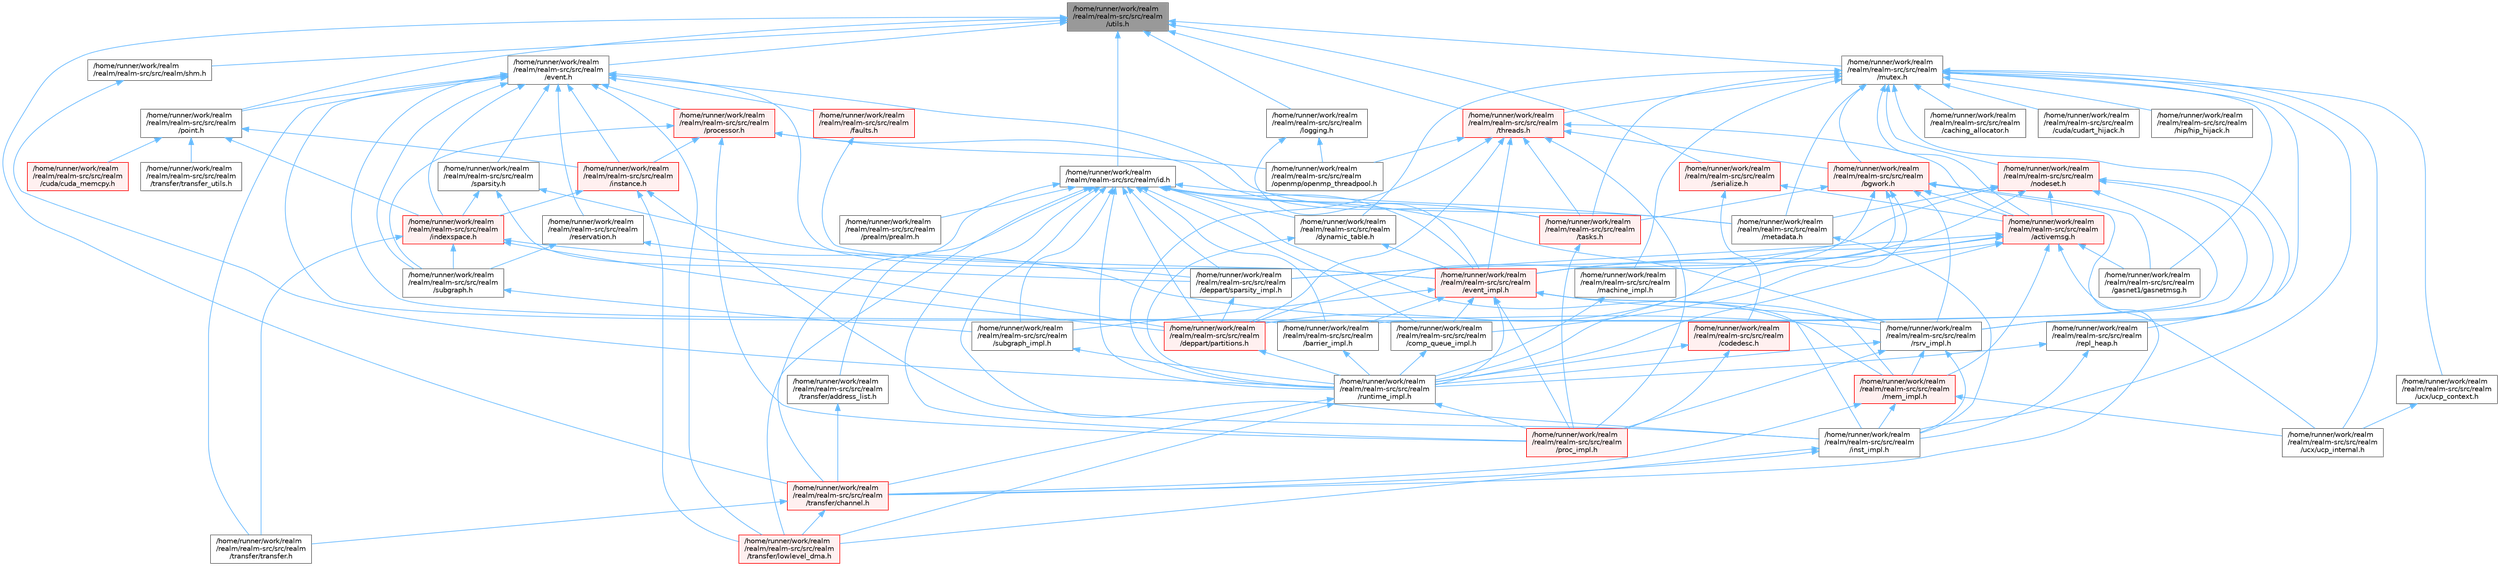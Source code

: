digraph "/home/runner/work/realm/realm/realm-src/src/realm/utils.h"
{
 // LATEX_PDF_SIZE
  bgcolor="transparent";
  edge [fontname=Helvetica,fontsize=10,labelfontname=Helvetica,labelfontsize=10];
  node [fontname=Helvetica,fontsize=10,shape=box,height=0.2,width=0.4];
  Node1 [id="Node000001",label="/home/runner/work/realm\l/realm/realm-src/src/realm\l/utils.h",height=0.2,width=0.4,color="gray40", fillcolor="grey60", style="filled", fontcolor="black",tooltip=" "];
  Node1 -> Node2 [id="edge1_Node000001_Node000002",dir="back",color="steelblue1",style="solid",tooltip=" "];
  Node2 [id="Node000002",label="/home/runner/work/realm\l/realm/realm-src/src/realm\l/event.h",height=0.2,width=0.4,color="grey40", fillcolor="white", style="filled",URL="$event_8h.html",tooltip=" "];
  Node2 -> Node3 [id="edge2_Node000002_Node000003",dir="back",color="steelblue1",style="solid",tooltip=" "];
  Node3 [id="Node000003",label="/home/runner/work/realm\l/realm/realm-src/src/realm\l/barrier_impl.h",height=0.2,width=0.4,color="grey40", fillcolor="white", style="filled",URL="$barrier__impl_8h.html",tooltip=" "];
  Node3 -> Node4 [id="edge3_Node000003_Node000004",dir="back",color="steelblue1",style="solid",tooltip=" "];
  Node4 [id="Node000004",label="/home/runner/work/realm\l/realm/realm-src/src/realm\l/runtime_impl.h",height=0.2,width=0.4,color="grey40", fillcolor="white", style="filled",URL="$runtime__impl_8h.html",tooltip=" "];
  Node4 -> Node5 [id="edge4_Node000004_Node000005",dir="back",color="steelblue1",style="solid",tooltip=" "];
  Node5 [id="Node000005",label="/home/runner/work/realm\l/realm/realm-src/src/realm\l/proc_impl.h",height=0.2,width=0.4,color="red", fillcolor="#FFF0F0", style="filled",URL="$proc__impl_8h.html",tooltip=" "];
  Node4 -> Node11 [id="edge5_Node000004_Node000011",dir="back",color="steelblue1",style="solid",tooltip=" "];
  Node11 [id="Node000011",label="/home/runner/work/realm\l/realm/realm-src/src/realm\l/transfer/channel.h",height=0.2,width=0.4,color="red", fillcolor="#FFF0F0", style="filled",URL="$channel_8h.html",tooltip=" "];
  Node11 -> Node15 [id="edge6_Node000011_Node000015",dir="back",color="steelblue1",style="solid",tooltip=" "];
  Node15 [id="Node000015",label="/home/runner/work/realm\l/realm/realm-src/src/realm\l/transfer/lowlevel_dma.h",height=0.2,width=0.4,color="red", fillcolor="#FFF0F0", style="filled",URL="$lowlevel__dma_8h.html",tooltip=" "];
  Node11 -> Node17 [id="edge7_Node000011_Node000017",dir="back",color="steelblue1",style="solid",tooltip=" "];
  Node17 [id="Node000017",label="/home/runner/work/realm\l/realm/realm-src/src/realm\l/transfer/transfer.h",height=0.2,width=0.4,color="grey40", fillcolor="white", style="filled",URL="$transfer_8h.html",tooltip=" "];
  Node4 -> Node15 [id="edge8_Node000004_Node000015",dir="back",color="steelblue1",style="solid",tooltip=" "];
  Node2 -> Node18 [id="edge9_Node000002_Node000018",dir="back",color="steelblue1",style="solid",tooltip=" "];
  Node18 [id="Node000018",label="/home/runner/work/realm\l/realm/realm-src/src/realm\l/comp_queue_impl.h",height=0.2,width=0.4,color="grey40", fillcolor="white", style="filled",URL="$comp__queue__impl_8h.html",tooltip=" "];
  Node18 -> Node4 [id="edge10_Node000018_Node000004",dir="back",color="steelblue1",style="solid",tooltip=" "];
  Node2 -> Node19 [id="edge11_Node000002_Node000019",dir="back",color="steelblue1",style="solid",tooltip=" "];
  Node19 [id="Node000019",label="/home/runner/work/realm\l/realm/realm-src/src/realm\l/event_impl.h",height=0.2,width=0.4,color="red", fillcolor="#FFF0F0", style="filled",URL="$event__impl_8h.html",tooltip=" "];
  Node19 -> Node3 [id="edge12_Node000019_Node000003",dir="back",color="steelblue1",style="solid",tooltip=" "];
  Node19 -> Node18 [id="edge13_Node000019_Node000018",dir="back",color="steelblue1",style="solid",tooltip=" "];
  Node19 -> Node20 [id="edge14_Node000019_Node000020",dir="back",color="steelblue1",style="solid",tooltip=" "];
  Node20 [id="Node000020",label="/home/runner/work/realm\l/realm/realm-src/src/realm\l/inst_impl.h",height=0.2,width=0.4,color="grey40", fillcolor="white", style="filled",URL="$inst__impl_8h.html",tooltip=" "];
  Node20 -> Node11 [id="edge15_Node000020_Node000011",dir="back",color="steelblue1",style="solid",tooltip=" "];
  Node20 -> Node15 [id="edge16_Node000020_Node000015",dir="back",color="steelblue1",style="solid",tooltip=" "];
  Node19 -> Node21 [id="edge17_Node000019_Node000021",dir="back",color="steelblue1",style="solid",tooltip=" "];
  Node21 [id="Node000021",label="/home/runner/work/realm\l/realm/realm-src/src/realm\l/mem_impl.h",height=0.2,width=0.4,color="red", fillcolor="#FFF0F0", style="filled",URL="$mem__impl_8h.html",tooltip=" "];
  Node21 -> Node20 [id="edge18_Node000021_Node000020",dir="back",color="steelblue1",style="solid",tooltip=" "];
  Node21 -> Node11 [id="edge19_Node000021_Node000011",dir="back",color="steelblue1",style="solid",tooltip=" "];
  Node21 -> Node23 [id="edge20_Node000021_Node000023",dir="back",color="steelblue1",style="solid",tooltip=" "];
  Node23 [id="Node000023",label="/home/runner/work/realm\l/realm/realm-src/src/realm\l/ucx/ucp_internal.h",height=0.2,width=0.4,color="grey40", fillcolor="white", style="filled",URL="$ucp__internal_8h.html",tooltip=" "];
  Node19 -> Node5 [id="edge21_Node000019_Node000005",dir="back",color="steelblue1",style="solid",tooltip=" "];
  Node19 -> Node31 [id="edge22_Node000019_Node000031",dir="back",color="steelblue1",style="solid",tooltip=" "];
  Node31 [id="Node000031",label="/home/runner/work/realm\l/realm/realm-src/src/realm\l/rsrv_impl.h",height=0.2,width=0.4,color="grey40", fillcolor="white", style="filled",URL="$rsrv__impl_8h.html",tooltip=" "];
  Node31 -> Node20 [id="edge23_Node000031_Node000020",dir="back",color="steelblue1",style="solid",tooltip=" "];
  Node31 -> Node21 [id="edge24_Node000031_Node000021",dir="back",color="steelblue1",style="solid",tooltip=" "];
  Node31 -> Node5 [id="edge25_Node000031_Node000005",dir="back",color="steelblue1",style="solid",tooltip=" "];
  Node31 -> Node4 [id="edge26_Node000031_Node000004",dir="back",color="steelblue1",style="solid",tooltip=" "];
  Node19 -> Node4 [id="edge27_Node000019_Node000004",dir="back",color="steelblue1",style="solid",tooltip=" "];
  Node19 -> Node32 [id="edge28_Node000019_Node000032",dir="back",color="steelblue1",style="solid",tooltip=" "];
  Node32 [id="Node000032",label="/home/runner/work/realm\l/realm/realm-src/src/realm\l/subgraph_impl.h",height=0.2,width=0.4,color="grey40", fillcolor="white", style="filled",URL="$subgraph__impl_8h.html",tooltip=" "];
  Node32 -> Node4 [id="edge29_Node000032_Node000004",dir="back",color="steelblue1",style="solid",tooltip=" "];
  Node2 -> Node33 [id="edge30_Node000002_Node000033",dir="back",color="steelblue1",style="solid",tooltip=" "];
  Node33 [id="Node000033",label="/home/runner/work/realm\l/realm/realm-src/src/realm\l/faults.h",height=0.2,width=0.4,color="red", fillcolor="#FFF0F0", style="filled",URL="$faults_8h.html",tooltip=" "];
  Node33 -> Node19 [id="edge31_Node000033_Node000019",dir="back",color="steelblue1",style="solid",tooltip=" "];
  Node2 -> Node39 [id="edge32_Node000002_Node000039",dir="back",color="steelblue1",style="solid",tooltip=" "];
  Node39 [id="Node000039",label="/home/runner/work/realm\l/realm/realm-src/src/realm\l/indexspace.h",height=0.2,width=0.4,color="red", fillcolor="#FFF0F0", style="filled",URL="$indexspace_8h.html",tooltip=" "];
  Node39 -> Node25 [id="edge33_Node000039_Node000025",dir="back",color="steelblue1",style="solid",tooltip=" "];
  Node25 [id="Node000025",label="/home/runner/work/realm\l/realm/realm-src/src/realm\l/deppart/partitions.h",height=0.2,width=0.4,color="red", fillcolor="#FFF0F0", style="filled",URL="$partitions_8h.html",tooltip=" "];
  Node25 -> Node4 [id="edge34_Node000025_Node000004",dir="back",color="steelblue1",style="solid",tooltip=" "];
  Node39 -> Node42 [id="edge35_Node000039_Node000042",dir="back",color="steelblue1",style="solid",tooltip=" "];
  Node42 [id="Node000042",label="/home/runner/work/realm\l/realm/realm-src/src/realm\l/deppart/sparsity_impl.h",height=0.2,width=0.4,color="grey40", fillcolor="white", style="filled",URL="$sparsity__impl_8h.html",tooltip=" "];
  Node42 -> Node25 [id="edge36_Node000042_Node000025",dir="back",color="steelblue1",style="solid",tooltip=" "];
  Node39 -> Node35 [id="edge37_Node000039_Node000035",dir="back",color="steelblue1",style="solid",tooltip=" "];
  Node35 [id="Node000035",label="/home/runner/work/realm\l/realm/realm-src/src/realm\l/subgraph.h",height=0.2,width=0.4,color="grey40", fillcolor="white", style="filled",URL="$subgraph_8h.html",tooltip=" "];
  Node35 -> Node32 [id="edge38_Node000035_Node000032",dir="back",color="steelblue1",style="solid",tooltip=" "];
  Node39 -> Node17 [id="edge39_Node000039_Node000017",dir="back",color="steelblue1",style="solid",tooltip=" "];
  Node2 -> Node48 [id="edge40_Node000002_Node000048",dir="back",color="steelblue1",style="solid",tooltip=" "];
  Node48 [id="Node000048",label="/home/runner/work/realm\l/realm/realm-src/src/realm\l/instance.h",height=0.2,width=0.4,color="red", fillcolor="#FFF0F0", style="filled",URL="$instance_8h.html",tooltip=" "];
  Node48 -> Node39 [id="edge41_Node000048_Node000039",dir="back",color="steelblue1",style="solid",tooltip=" "];
  Node48 -> Node20 [id="edge42_Node000048_Node000020",dir="back",color="steelblue1",style="solid",tooltip=" "];
  Node48 -> Node15 [id="edge43_Node000048_Node000015",dir="back",color="steelblue1",style="solid",tooltip=" "];
  Node2 -> Node49 [id="edge44_Node000002_Node000049",dir="back",color="steelblue1",style="solid",tooltip=" "];
  Node49 [id="Node000049",label="/home/runner/work/realm\l/realm/realm-src/src/realm\l/metadata.h",height=0.2,width=0.4,color="grey40", fillcolor="white", style="filled",URL="$metadata_8h.html",tooltip=" "];
  Node49 -> Node20 [id="edge45_Node000049_Node000020",dir="back",color="steelblue1",style="solid",tooltip=" "];
  Node2 -> Node50 [id="edge46_Node000002_Node000050",dir="back",color="steelblue1",style="solid",tooltip=" "];
  Node50 [id="Node000050",label="/home/runner/work/realm\l/realm/realm-src/src/realm\l/point.h",height=0.2,width=0.4,color="grey40", fillcolor="white", style="filled",URL="$point_8h.html",tooltip=" "];
  Node50 -> Node51 [id="edge47_Node000050_Node000051",dir="back",color="steelblue1",style="solid",tooltip=" "];
  Node51 [id="Node000051",label="/home/runner/work/realm\l/realm/realm-src/src/realm\l/cuda/cuda_memcpy.h",height=0.2,width=0.4,color="red", fillcolor="#FFF0F0", style="filled",URL="$cuda__memcpy_8h.html",tooltip=" "];
  Node50 -> Node39 [id="edge48_Node000050_Node000039",dir="back",color="steelblue1",style="solid",tooltip=" "];
  Node50 -> Node48 [id="edge49_Node000050_Node000048",dir="back",color="steelblue1",style="solid",tooltip=" "];
  Node50 -> Node52 [id="edge50_Node000050_Node000052",dir="back",color="steelblue1",style="solid",tooltip=" "];
  Node52 [id="Node000052",label="/home/runner/work/realm\l/realm/realm-src/src/realm\l/transfer/transfer_utils.h",height=0.2,width=0.4,color="grey40", fillcolor="white", style="filled",URL="$transfer__utils_8h.html",tooltip=" "];
  Node2 -> Node53 [id="edge51_Node000002_Node000053",dir="back",color="steelblue1",style="solid",tooltip=" "];
  Node53 [id="Node000053",label="/home/runner/work/realm\l/realm/realm-src/src/realm\l/processor.h",height=0.2,width=0.4,color="red", fillcolor="#FFF0F0", style="filled",URL="$processor_8h.html",tooltip=" "];
  Node53 -> Node48 [id="edge52_Node000053_Node000048",dir="back",color="steelblue1",style="solid",tooltip=" "];
  Node53 -> Node58 [id="edge53_Node000053_Node000058",dir="back",color="steelblue1",style="solid",tooltip=" "];
  Node58 [id="Node000058",label="/home/runner/work/realm\l/realm/realm-src/src/realm\l/openmp/openmp_threadpool.h",height=0.2,width=0.4,color="grey40", fillcolor="white", style="filled",URL="$openmp__threadpool_8h.html",tooltip=" "];
  Node53 -> Node5 [id="edge54_Node000053_Node000005",dir="back",color="steelblue1",style="solid",tooltip=" "];
  Node53 -> Node35 [id="edge55_Node000053_Node000035",dir="back",color="steelblue1",style="solid",tooltip=" "];
  Node53 -> Node30 [id="edge56_Node000053_Node000030",dir="back",color="steelblue1",style="solid",tooltip=" "];
  Node30 [id="Node000030",label="/home/runner/work/realm\l/realm/realm-src/src/realm\l/tasks.h",height=0.2,width=0.4,color="red", fillcolor="#FFF0F0", style="filled",URL="$tasks_8h.html",tooltip=" "];
  Node30 -> Node5 [id="edge57_Node000030_Node000005",dir="back",color="steelblue1",style="solid",tooltip=" "];
  Node2 -> Node60 [id="edge58_Node000002_Node000060",dir="back",color="steelblue1",style="solid",tooltip=" "];
  Node60 [id="Node000060",label="/home/runner/work/realm\l/realm/realm-src/src/realm\l/reservation.h",height=0.2,width=0.4,color="grey40", fillcolor="white", style="filled",URL="$reservation_8h.html",tooltip=" "];
  Node60 -> Node31 [id="edge59_Node000060_Node000031",dir="back",color="steelblue1",style="solid",tooltip=" "];
  Node60 -> Node35 [id="edge60_Node000060_Node000035",dir="back",color="steelblue1",style="solid",tooltip=" "];
  Node2 -> Node61 [id="edge61_Node000002_Node000061",dir="back",color="steelblue1",style="solid",tooltip=" "];
  Node61 [id="Node000061",label="/home/runner/work/realm\l/realm/realm-src/src/realm\l/sparsity.h",height=0.2,width=0.4,color="grey40", fillcolor="white", style="filled",URL="$sparsity_8h.html",tooltip=" "];
  Node61 -> Node25 [id="edge62_Node000061_Node000025",dir="back",color="steelblue1",style="solid",tooltip=" "];
  Node61 -> Node42 [id="edge63_Node000061_Node000042",dir="back",color="steelblue1",style="solid",tooltip=" "];
  Node61 -> Node39 [id="edge64_Node000061_Node000039",dir="back",color="steelblue1",style="solid",tooltip=" "];
  Node2 -> Node35 [id="edge65_Node000002_Node000035",dir="back",color="steelblue1",style="solid",tooltip=" "];
  Node2 -> Node15 [id="edge66_Node000002_Node000015",dir="back",color="steelblue1",style="solid",tooltip=" "];
  Node2 -> Node17 [id="edge67_Node000002_Node000017",dir="back",color="steelblue1",style="solid",tooltip=" "];
  Node1 -> Node62 [id="edge68_Node000001_Node000062",dir="back",color="steelblue1",style="solid",tooltip=" "];
  Node62 [id="Node000062",label="/home/runner/work/realm\l/realm/realm-src/src/realm/id.h",height=0.2,width=0.4,color="grey40", fillcolor="white", style="filled",URL="$id_8h.html",tooltip=" "];
  Node62 -> Node3 [id="edge69_Node000062_Node000003",dir="back",color="steelblue1",style="solid",tooltip=" "];
  Node62 -> Node18 [id="edge70_Node000062_Node000018",dir="back",color="steelblue1",style="solid",tooltip=" "];
  Node62 -> Node25 [id="edge71_Node000062_Node000025",dir="back",color="steelblue1",style="solid",tooltip=" "];
  Node62 -> Node42 [id="edge72_Node000062_Node000042",dir="back",color="steelblue1",style="solid",tooltip=" "];
  Node62 -> Node63 [id="edge73_Node000062_Node000063",dir="back",color="steelblue1",style="solid",tooltip=" "];
  Node63 [id="Node000063",label="/home/runner/work/realm\l/realm/realm-src/src/realm\l/dynamic_table.h",height=0.2,width=0.4,color="grey40", fillcolor="white", style="filled",URL="$dynamic__table_8h.html",tooltip=" "];
  Node63 -> Node19 [id="edge74_Node000063_Node000019",dir="back",color="steelblue1",style="solid",tooltip=" "];
  Node63 -> Node4 [id="edge75_Node000063_Node000004",dir="back",color="steelblue1",style="solid",tooltip=" "];
  Node62 -> Node19 [id="edge76_Node000062_Node000019",dir="back",color="steelblue1",style="solid",tooltip=" "];
  Node62 -> Node20 [id="edge77_Node000062_Node000020",dir="back",color="steelblue1",style="solid",tooltip=" "];
  Node62 -> Node21 [id="edge78_Node000062_Node000021",dir="back",color="steelblue1",style="solid",tooltip=" "];
  Node62 -> Node49 [id="edge79_Node000062_Node000049",dir="back",color="steelblue1",style="solid",tooltip=" "];
  Node62 -> Node64 [id="edge80_Node000062_Node000064",dir="back",color="steelblue1",style="solid",tooltip=" "];
  Node64 [id="Node000064",label="/home/runner/work/realm\l/realm/realm-src/src/realm\l/prealm/prealm.h",height=0.2,width=0.4,color="grey40", fillcolor="white", style="filled",URL="$prealm_8h.html",tooltip=" "];
  Node62 -> Node5 [id="edge81_Node000062_Node000005",dir="back",color="steelblue1",style="solid",tooltip=" "];
  Node62 -> Node31 [id="edge82_Node000062_Node000031",dir="back",color="steelblue1",style="solid",tooltip=" "];
  Node62 -> Node4 [id="edge83_Node000062_Node000004",dir="back",color="steelblue1",style="solid",tooltip=" "];
  Node62 -> Node32 [id="edge84_Node000062_Node000032",dir="back",color="steelblue1",style="solid",tooltip=" "];
  Node62 -> Node30 [id="edge85_Node000062_Node000030",dir="back",color="steelblue1",style="solid",tooltip=" "];
  Node62 -> Node65 [id="edge86_Node000062_Node000065",dir="back",color="steelblue1",style="solid",tooltip=" "];
  Node65 [id="Node000065",label="/home/runner/work/realm\l/realm/realm-src/src/realm\l/transfer/address_list.h",height=0.2,width=0.4,color="grey40", fillcolor="white", style="filled",URL="$address__list_8h.html",tooltip=" "];
  Node65 -> Node11 [id="edge87_Node000065_Node000011",dir="back",color="steelblue1",style="solid",tooltip=" "];
  Node62 -> Node11 [id="edge88_Node000062_Node000011",dir="back",color="steelblue1",style="solid",tooltip=" "];
  Node62 -> Node15 [id="edge89_Node000062_Node000015",dir="back",color="steelblue1",style="solid",tooltip=" "];
  Node1 -> Node66 [id="edge90_Node000001_Node000066",dir="back",color="steelblue1",style="solid",tooltip=" "];
  Node66 [id="Node000066",label="/home/runner/work/realm\l/realm/realm-src/src/realm\l/logging.h",height=0.2,width=0.4,color="grey40", fillcolor="white", style="filled",URL="$logging_8h.html",tooltip=" "];
  Node66 -> Node19 [id="edge91_Node000066_Node000019",dir="back",color="steelblue1",style="solid",tooltip=" "];
  Node66 -> Node58 [id="edge92_Node000066_Node000058",dir="back",color="steelblue1",style="solid",tooltip=" "];
  Node1 -> Node67 [id="edge93_Node000001_Node000067",dir="back",color="steelblue1",style="solid",tooltip=" "];
  Node67 [id="Node000067",label="/home/runner/work/realm\l/realm/realm-src/src/realm\l/mutex.h",height=0.2,width=0.4,color="grey40", fillcolor="white", style="filled",URL="$mutex_8h.html",tooltip=" "];
  Node67 -> Node68 [id="edge94_Node000067_Node000068",dir="back",color="steelblue1",style="solid",tooltip=" "];
  Node68 [id="Node000068",label="/home/runner/work/realm\l/realm/realm-src/src/realm\l/activemsg.h",height=0.2,width=0.4,color="red", fillcolor="#FFF0F0", style="filled",URL="$activemsg_8h.html",tooltip=" "];
  Node68 -> Node18 [id="edge95_Node000068_Node000018",dir="back",color="steelblue1",style="solid",tooltip=" "];
  Node68 -> Node25 [id="edge96_Node000068_Node000025",dir="back",color="steelblue1",style="solid",tooltip=" "];
  Node68 -> Node42 [id="edge97_Node000068_Node000042",dir="back",color="steelblue1",style="solid",tooltip=" "];
  Node68 -> Node19 [id="edge98_Node000068_Node000019",dir="back",color="steelblue1",style="solid",tooltip=" "];
  Node68 -> Node69 [id="edge99_Node000068_Node000069",dir="back",color="steelblue1",style="solid",tooltip=" "];
  Node69 [id="Node000069",label="/home/runner/work/realm\l/realm/realm-src/src/realm\l/gasnet1/gasnetmsg.h",height=0.2,width=0.4,color="grey40", fillcolor="white", style="filled",URL="$gasnetmsg_8h.html",tooltip=" "];
  Node68 -> Node21 [id="edge100_Node000068_Node000021",dir="back",color="steelblue1",style="solid",tooltip=" "];
  Node68 -> Node4 [id="edge101_Node000068_Node000004",dir="back",color="steelblue1",style="solid",tooltip=" "];
  Node68 -> Node23 [id="edge102_Node000068_Node000023",dir="back",color="steelblue1",style="solid",tooltip=" "];
  Node67 -> Node72 [id="edge103_Node000067_Node000072",dir="back",color="steelblue1",style="solid",tooltip=" "];
  Node72 [id="Node000072",label="/home/runner/work/realm\l/realm/realm-src/src/realm\l/bgwork.h",height=0.2,width=0.4,color="red", fillcolor="#FFF0F0", style="filled",URL="$bgwork_8h.html",tooltip=" "];
  Node72 -> Node68 [id="edge104_Node000072_Node000068",dir="back",color="steelblue1",style="solid",tooltip=" "];
  Node72 -> Node25 [id="edge105_Node000072_Node000025",dir="back",color="steelblue1",style="solid",tooltip=" "];
  Node72 -> Node19 [id="edge106_Node000072_Node000019",dir="back",color="steelblue1",style="solid",tooltip=" "];
  Node72 -> Node69 [id="edge107_Node000072_Node000069",dir="back",color="steelblue1",style="solid",tooltip=" "];
  Node72 -> Node31 [id="edge108_Node000072_Node000031",dir="back",color="steelblue1",style="solid",tooltip=" "];
  Node72 -> Node4 [id="edge109_Node000072_Node000004",dir="back",color="steelblue1",style="solid",tooltip=" "];
  Node72 -> Node30 [id="edge110_Node000072_Node000030",dir="back",color="steelblue1",style="solid",tooltip=" "];
  Node72 -> Node11 [id="edge111_Node000072_Node000011",dir="back",color="steelblue1",style="solid",tooltip=" "];
  Node67 -> Node73 [id="edge112_Node000067_Node000073",dir="back",color="steelblue1",style="solid",tooltip=" "];
  Node73 [id="Node000073",label="/home/runner/work/realm\l/realm/realm-src/src/realm\l/caching_allocator.h",height=0.2,width=0.4,color="grey40", fillcolor="white", style="filled",URL="$caching__allocator_8h.html",tooltip=" "];
  Node67 -> Node74 [id="edge113_Node000067_Node000074",dir="back",color="steelblue1",style="solid",tooltip=" "];
  Node74 [id="Node000074",label="/home/runner/work/realm\l/realm/realm-src/src/realm\l/cuda/cudart_hijack.h",height=0.2,width=0.4,color="grey40", fillcolor="white", style="filled",URL="$cudart__hijack_8h.html",tooltip=" "];
  Node67 -> Node63 [id="edge114_Node000067_Node000063",dir="back",color="steelblue1",style="solid",tooltip=" "];
  Node67 -> Node69 [id="edge115_Node000067_Node000069",dir="back",color="steelblue1",style="solid",tooltip=" "];
  Node67 -> Node75 [id="edge116_Node000067_Node000075",dir="back",color="steelblue1",style="solid",tooltip=" "];
  Node75 [id="Node000075",label="/home/runner/work/realm\l/realm/realm-src/src/realm\l/hip/hip_hijack.h",height=0.2,width=0.4,color="grey40", fillcolor="white", style="filled",URL="$hip__hijack_8h.html",tooltip=" "];
  Node67 -> Node20 [id="edge117_Node000067_Node000020",dir="back",color="steelblue1",style="solid",tooltip=" "];
  Node67 -> Node57 [id="edge118_Node000067_Node000057",dir="back",color="steelblue1",style="solid",tooltip=" "];
  Node57 [id="Node000057",label="/home/runner/work/realm\l/realm/realm-src/src/realm\l/machine_impl.h",height=0.2,width=0.4,color="grey40", fillcolor="white", style="filled",URL="$machine__impl_8h.html",tooltip=" "];
  Node57 -> Node4 [id="edge119_Node000057_Node000004",dir="back",color="steelblue1",style="solid",tooltip=" "];
  Node67 -> Node49 [id="edge120_Node000067_Node000049",dir="back",color="steelblue1",style="solid",tooltip=" "];
  Node67 -> Node76 [id="edge121_Node000067_Node000076",dir="back",color="steelblue1",style="solid",tooltip=" "];
  Node76 [id="Node000076",label="/home/runner/work/realm\l/realm/realm-src/src/realm\l/nodeset.h",height=0.2,width=0.4,color="red", fillcolor="#FFF0F0", style="filled",URL="$nodeset_8h.html",tooltip=" "];
  Node76 -> Node68 [id="edge122_Node000076_Node000068",dir="back",color="steelblue1",style="solid",tooltip=" "];
  Node76 -> Node3 [id="edge123_Node000076_Node000003",dir="back",color="steelblue1",style="solid",tooltip=" "];
  Node76 -> Node25 [id="edge124_Node000076_Node000025",dir="back",color="steelblue1",style="solid",tooltip=" "];
  Node76 -> Node42 [id="edge125_Node000076_Node000042",dir="back",color="steelblue1",style="solid",tooltip=" "];
  Node76 -> Node19 [id="edge126_Node000076_Node000019",dir="back",color="steelblue1",style="solid",tooltip=" "];
  Node76 -> Node49 [id="edge127_Node000076_Node000049",dir="back",color="steelblue1",style="solid",tooltip=" "];
  Node76 -> Node31 [id="edge128_Node000076_Node000031",dir="back",color="steelblue1",style="solid",tooltip=" "];
  Node67 -> Node82 [id="edge129_Node000067_Node000082",dir="back",color="steelblue1",style="solid",tooltip=" "];
  Node82 [id="Node000082",label="/home/runner/work/realm\l/realm/realm-src/src/realm\l/repl_heap.h",height=0.2,width=0.4,color="grey40", fillcolor="white", style="filled",URL="$repl__heap_8h.html",tooltip=" "];
  Node82 -> Node20 [id="edge130_Node000082_Node000020",dir="back",color="steelblue1",style="solid",tooltip=" "];
  Node82 -> Node4 [id="edge131_Node000082_Node000004",dir="back",color="steelblue1",style="solid",tooltip=" "];
  Node67 -> Node31 [id="edge132_Node000067_Node000031",dir="back",color="steelblue1",style="solid",tooltip=" "];
  Node67 -> Node30 [id="edge133_Node000067_Node000030",dir="back",color="steelblue1",style="solid",tooltip=" "];
  Node67 -> Node83 [id="edge134_Node000067_Node000083",dir="back",color="steelblue1",style="solid",tooltip=" "];
  Node83 [id="Node000083",label="/home/runner/work/realm\l/realm/realm-src/src/realm\l/threads.h",height=0.2,width=0.4,color="red", fillcolor="#FFF0F0", style="filled",URL="$threads_8h.html",tooltip=" "];
  Node83 -> Node68 [id="edge135_Node000083_Node000068",dir="back",color="steelblue1",style="solid",tooltip=" "];
  Node83 -> Node72 [id="edge136_Node000083_Node000072",dir="back",color="steelblue1",style="solid",tooltip=" "];
  Node83 -> Node25 [id="edge137_Node000083_Node000025",dir="back",color="steelblue1",style="solid",tooltip=" "];
  Node83 -> Node19 [id="edge138_Node000083_Node000019",dir="back",color="steelblue1",style="solid",tooltip=" "];
  Node83 -> Node58 [id="edge139_Node000083_Node000058",dir="back",color="steelblue1",style="solid",tooltip=" "];
  Node83 -> Node5 [id="edge140_Node000083_Node000005",dir="back",color="steelblue1",style="solid",tooltip=" "];
  Node83 -> Node4 [id="edge141_Node000083_Node000004",dir="back",color="steelblue1",style="solid",tooltip=" "];
  Node83 -> Node30 [id="edge142_Node000083_Node000030",dir="back",color="steelblue1",style="solid",tooltip=" "];
  Node67 -> Node84 [id="edge143_Node000067_Node000084",dir="back",color="steelblue1",style="solid",tooltip=" "];
  Node84 [id="Node000084",label="/home/runner/work/realm\l/realm/realm-src/src/realm\l/ucx/ucp_context.h",height=0.2,width=0.4,color="grey40", fillcolor="white", style="filled",URL="$ucp__context_8h.html",tooltip=" "];
  Node84 -> Node23 [id="edge144_Node000084_Node000023",dir="back",color="steelblue1",style="solid",tooltip=" "];
  Node67 -> Node23 [id="edge145_Node000067_Node000023",dir="back",color="steelblue1",style="solid",tooltip=" "];
  Node1 -> Node50 [id="edge146_Node000001_Node000050",dir="back",color="steelblue1",style="solid",tooltip=" "];
  Node1 -> Node85 [id="edge147_Node000001_Node000085",dir="back",color="steelblue1",style="solid",tooltip=" "];
  Node85 [id="Node000085",label="/home/runner/work/realm\l/realm/realm-src/src/realm\l/serialize.h",height=0.2,width=0.4,color="red", fillcolor="#FFF0F0", style="filled",URL="$serialize_8h.html",tooltip=" "];
  Node85 -> Node68 [id="edge148_Node000085_Node000068",dir="back",color="steelblue1",style="solid",tooltip=" "];
  Node85 -> Node86 [id="edge149_Node000085_Node000086",dir="back",color="steelblue1",style="solid",tooltip=" "];
  Node86 [id="Node000086",label="/home/runner/work/realm\l/realm/realm-src/src/realm\l/codedesc.h",height=0.2,width=0.4,color="red", fillcolor="#FFF0F0", style="filled",URL="$codedesc_8h.html",tooltip=" "];
  Node86 -> Node5 [id="edge150_Node000086_Node000005",dir="back",color="steelblue1",style="solid",tooltip=" "];
  Node86 -> Node4 [id="edge151_Node000086_Node000004",dir="back",color="steelblue1",style="solid",tooltip=" "];
  Node1 -> Node90 [id="edge152_Node000001_Node000090",dir="back",color="steelblue1",style="solid",tooltip=" "];
  Node90 [id="Node000090",label="/home/runner/work/realm\l/realm/realm-src/src/realm/shm.h",height=0.2,width=0.4,color="grey40", fillcolor="white", style="filled",URL="$shm_8h.html",tooltip=" "];
  Node90 -> Node4 [id="edge153_Node000090_Node000004",dir="back",color="steelblue1",style="solid",tooltip=" "];
  Node1 -> Node83 [id="edge154_Node000001_Node000083",dir="back",color="steelblue1",style="solid",tooltip=" "];
  Node1 -> Node11 [id="edge155_Node000001_Node000011",dir="back",color="steelblue1",style="solid",tooltip=" "];
}
